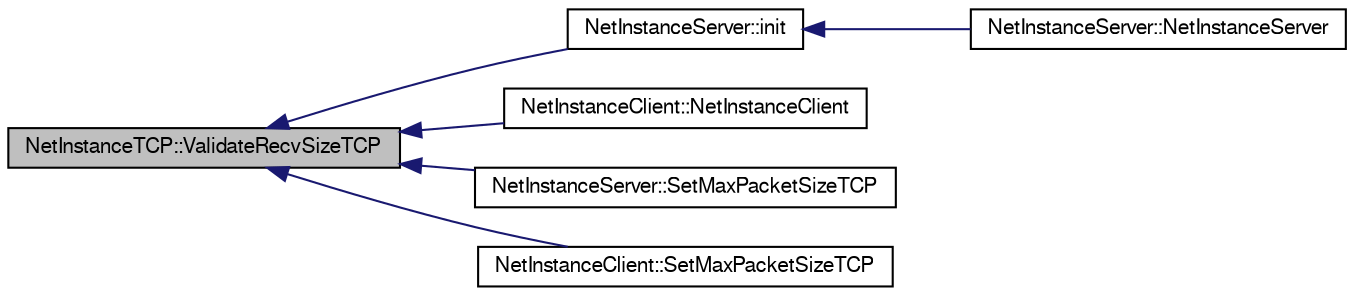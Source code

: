 digraph G
{
  edge [fontname="FreeSans",fontsize="10",labelfontname="FreeSans",labelfontsize="10"];
  node [fontname="FreeSans",fontsize="10",shape=record];
  rankdir=LR;
  Node1 [label="NetInstanceTCP::ValidateRecvSizeTCP",height=0.2,width=0.4,color="black", fillcolor="grey75", style="filled" fontcolor="black"];
  Node1 -> Node2 [dir=back,color="midnightblue",fontsize="10",style="solid"];
  Node2 [label="NetInstanceServer::init",height=0.2,width=0.4,color="black", fillcolor="white", style="filled",URL="$class_net_instance_server.html#aec1cb62dd80e73771a00d0f7a0ad47ba"];
  Node2 -> Node3 [dir=back,color="midnightblue",fontsize="10",style="solid"];
  Node3 [label="NetInstanceServer::NetInstanceServer",height=0.2,width=0.4,color="black", fillcolor="white", style="filled",URL="$class_net_instance_server.html#afb65fda21c651d12b0027c0c7be3de6a"];
  Node1 -> Node4 [dir=back,color="midnightblue",fontsize="10",style="solid"];
  Node4 [label="NetInstanceClient::NetInstanceClient",height=0.2,width=0.4,color="black", fillcolor="white", style="filled",URL="$class_net_instance_client.html#a25862a2bb2e0e4d4dd361ae40d934e0d"];
  Node1 -> Node5 [dir=back,color="midnightblue",fontsize="10",style="solid"];
  Node5 [label="NetInstanceServer::SetMaxPacketSizeTCP",height=0.2,width=0.4,color="black", fillcolor="white", style="filled",URL="$class_net_instance_server.html#a4720e8561a26c5c8447332eac5c3843c"];
  Node1 -> Node6 [dir=back,color="midnightblue",fontsize="10",style="solid"];
  Node6 [label="NetInstanceClient::SetMaxPacketSizeTCP",height=0.2,width=0.4,color="black", fillcolor="white", style="filled",URL="$class_net_instance_client.html#aec241ce441a12e67ee21ea176e9fe072"];
}
